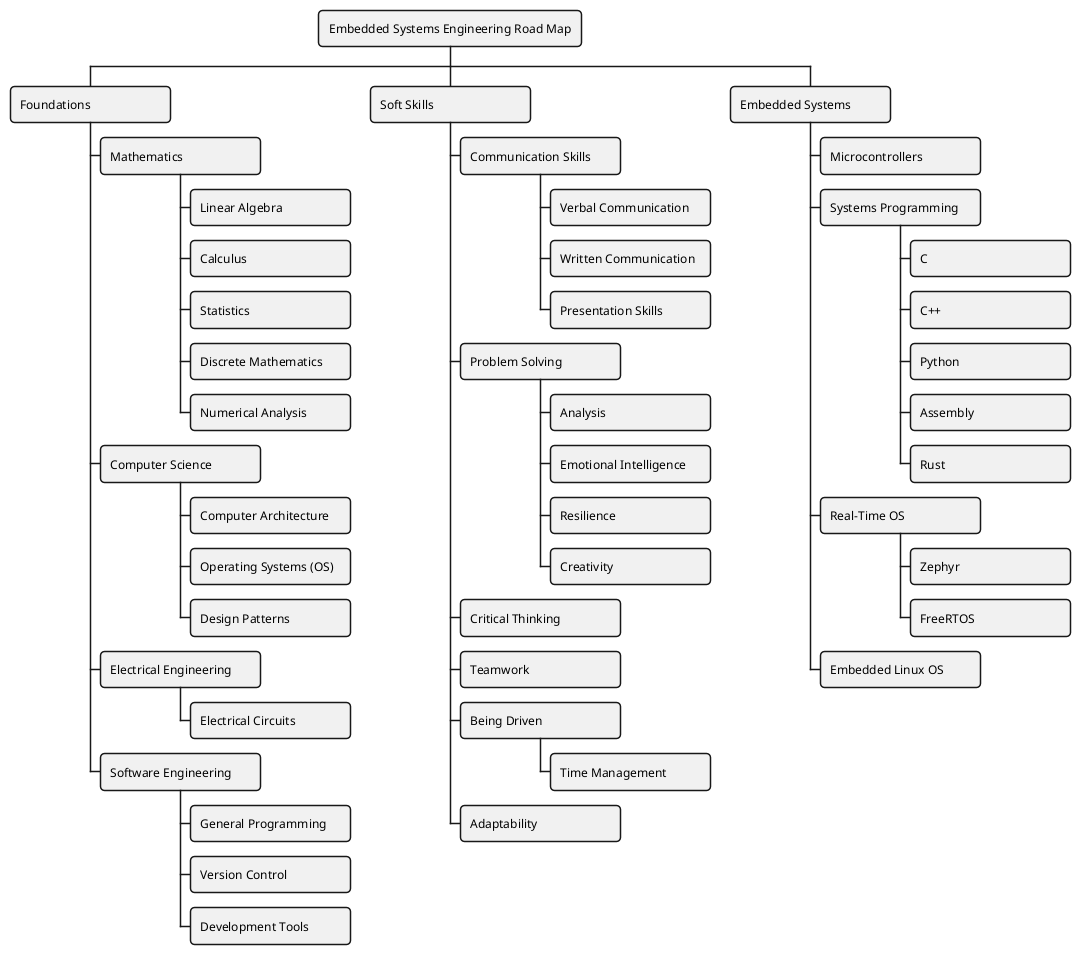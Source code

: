@startwbs Embedded Systemes Engineering Road Map
<style>
node {
    MinimumWidth 160
    MaximumWidth 1600
    RoundCorner 8
}
</style>
+ Embedded Systems Engineering Road Map
 + Foundations
  + Mathematics
   + Linear Algebra
   + Calculus
   + Statistics
   + Discrete Mathematics
   + Numerical Analysis
  + Computer Science
   + Computer Architecture
   + Operating Systems (OS)
   + Design Patterns
  + Electrical Engineering
   + Electrical Circuits
  + Software Engineering
   + General Programming
   + Version Control
   + Development Tools
 + Soft Skills
  + Communication Skills
   + Verbal Communication
   + Written Communication
   + Presentation Skills
  + Problem Solving
   + Analysis
   + Emotional Intelligence
   + Resilience
   + Creativity
  + Critical Thinking
  + Teamwork
  + Being Driven
   + Time Management
  + Adaptability
 + Embedded Systems
  + Microcontrollers
  + Systems Programming
   + C
   + C++
   + Python
   + Assembly
   + Rust
  + Real-Time OS
   + Zephyr
   + FreeRTOS
  + Embedded Linux OS
@endwbs